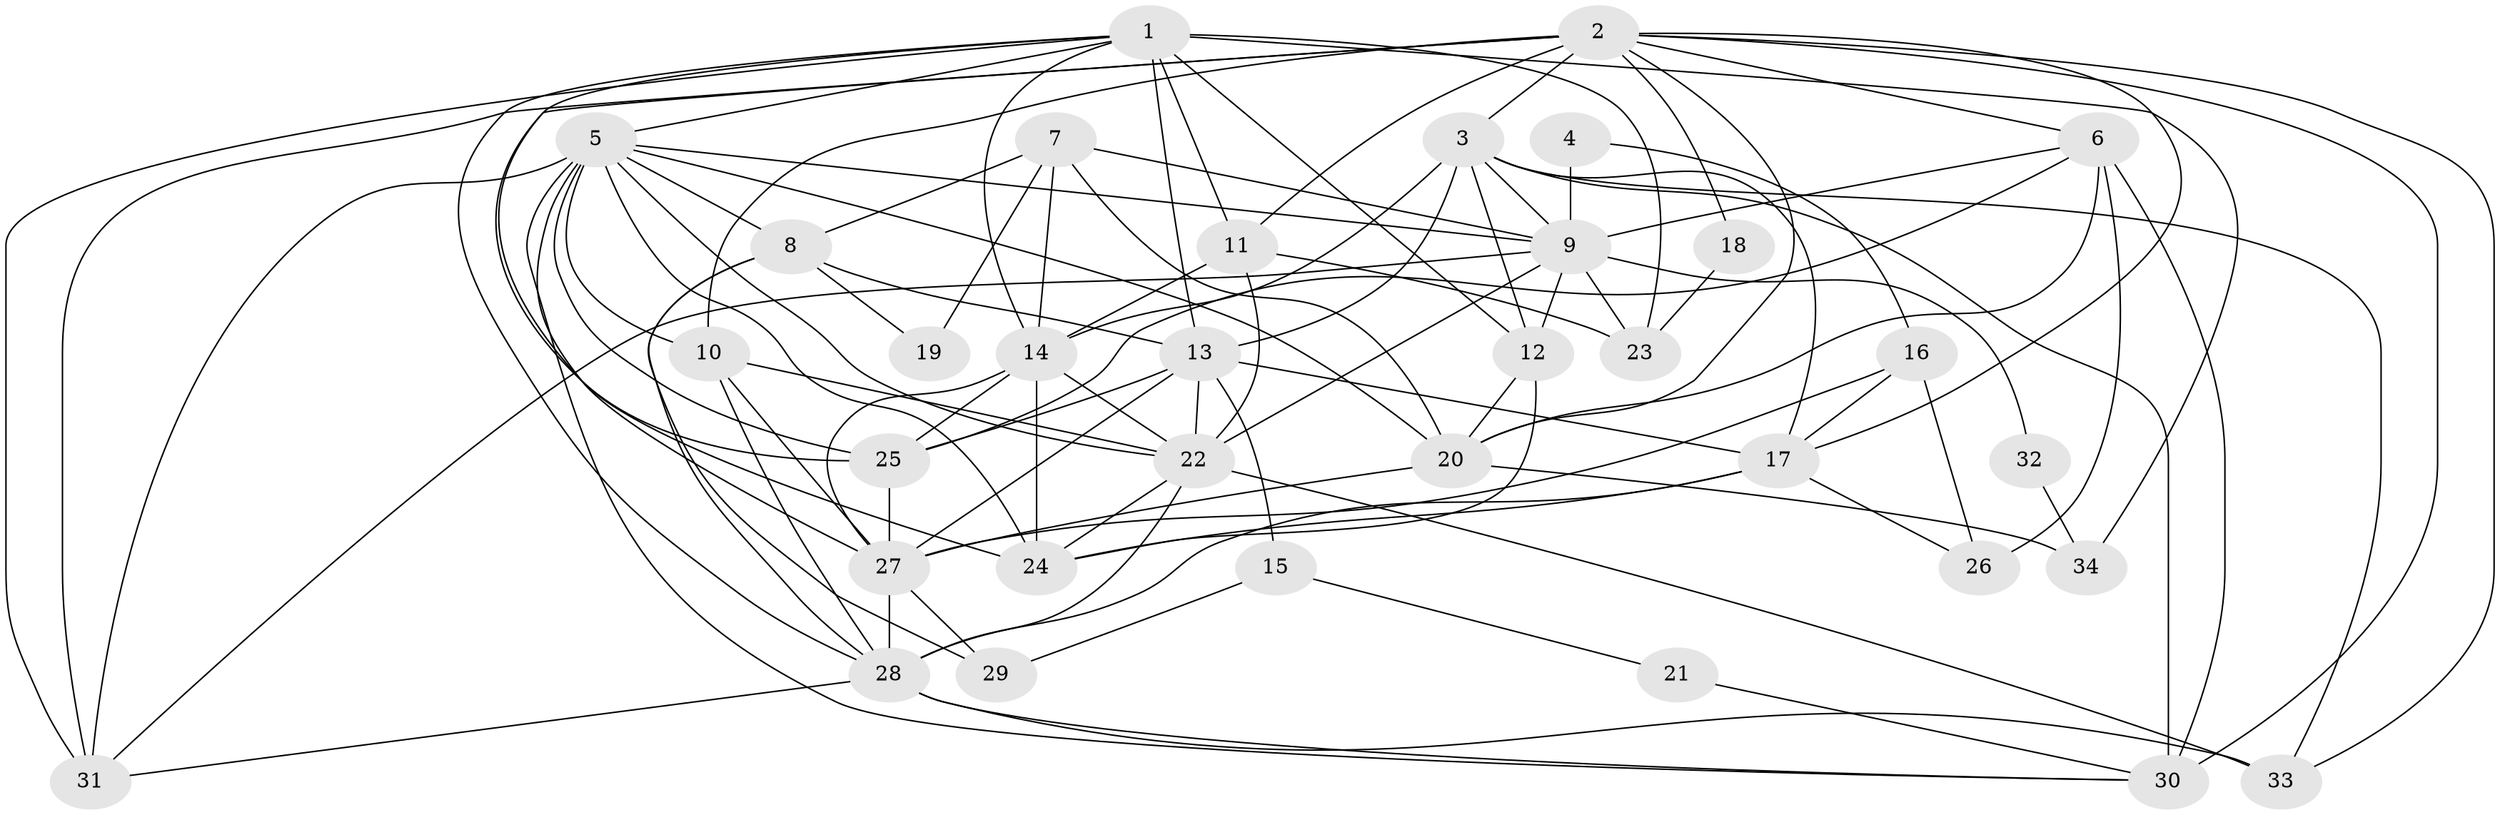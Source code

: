 // original degree distribution, {3: 0.2857142857142857, 5: 0.15476190476190477, 2: 0.10714285714285714, 7: 0.03571428571428571, 6: 0.07142857142857142, 4: 0.32142857142857145, 8: 0.023809523809523808}
// Generated by graph-tools (version 1.1) at 2025/50/03/04/25 22:50:55]
// undirected, 34 vertices, 98 edges
graph export_dot {
  node [color=gray90,style=filled];
  1;
  2;
  3;
  4;
  5;
  6;
  7;
  8;
  9;
  10;
  11;
  12;
  13;
  14;
  15;
  16;
  17;
  18;
  19;
  20;
  21;
  22;
  23;
  24;
  25;
  26;
  27;
  28;
  29;
  30;
  31;
  32;
  33;
  34;
  1 -- 5 [weight=1.0];
  1 -- 11 [weight=1.0];
  1 -- 12 [weight=1.0];
  1 -- 13 [weight=1.0];
  1 -- 14 [weight=1.0];
  1 -- 23 [weight=2.0];
  1 -- 24 [weight=1.0];
  1 -- 28 [weight=1.0];
  1 -- 31 [weight=1.0];
  1 -- 34 [weight=1.0];
  2 -- 3 [weight=1.0];
  2 -- 6 [weight=1.0];
  2 -- 10 [weight=1.0];
  2 -- 11 [weight=1.0];
  2 -- 17 [weight=1.0];
  2 -- 18 [weight=1.0];
  2 -- 20 [weight=1.0];
  2 -- 25 [weight=1.0];
  2 -- 30 [weight=1.0];
  2 -- 31 [weight=2.0];
  2 -- 33 [weight=1.0];
  3 -- 9 [weight=1.0];
  3 -- 12 [weight=2.0];
  3 -- 13 [weight=1.0];
  3 -- 14 [weight=1.0];
  3 -- 17 [weight=1.0];
  3 -- 30 [weight=1.0];
  3 -- 33 [weight=1.0];
  4 -- 9 [weight=1.0];
  4 -- 16 [weight=1.0];
  5 -- 8 [weight=1.0];
  5 -- 9 [weight=2.0];
  5 -- 10 [weight=1.0];
  5 -- 20 [weight=1.0];
  5 -- 22 [weight=1.0];
  5 -- 24 [weight=2.0];
  5 -- 25 [weight=1.0];
  5 -- 27 [weight=1.0];
  5 -- 30 [weight=1.0];
  5 -- 31 [weight=1.0];
  6 -- 9 [weight=1.0];
  6 -- 20 [weight=1.0];
  6 -- 25 [weight=1.0];
  6 -- 26 [weight=1.0];
  6 -- 30 [weight=2.0];
  7 -- 8 [weight=1.0];
  7 -- 9 [weight=1.0];
  7 -- 14 [weight=1.0];
  7 -- 19 [weight=2.0];
  7 -- 20 [weight=1.0];
  8 -- 13 [weight=1.0];
  8 -- 19 [weight=1.0];
  8 -- 28 [weight=1.0];
  8 -- 29 [weight=1.0];
  9 -- 12 [weight=2.0];
  9 -- 22 [weight=3.0];
  9 -- 23 [weight=1.0];
  9 -- 31 [weight=1.0];
  9 -- 32 [weight=1.0];
  10 -- 22 [weight=1.0];
  10 -- 27 [weight=2.0];
  10 -- 28 [weight=1.0];
  11 -- 14 [weight=1.0];
  11 -- 22 [weight=1.0];
  11 -- 23 [weight=1.0];
  12 -- 20 [weight=1.0];
  12 -- 24 [weight=1.0];
  13 -- 15 [weight=1.0];
  13 -- 17 [weight=1.0];
  13 -- 22 [weight=1.0];
  13 -- 25 [weight=1.0];
  13 -- 27 [weight=1.0];
  14 -- 22 [weight=1.0];
  14 -- 24 [weight=2.0];
  14 -- 25 [weight=1.0];
  14 -- 27 [weight=1.0];
  15 -- 21 [weight=1.0];
  15 -- 29 [weight=1.0];
  16 -- 17 [weight=1.0];
  16 -- 26 [weight=1.0];
  16 -- 27 [weight=1.0];
  17 -- 24 [weight=1.0];
  17 -- 26 [weight=1.0];
  17 -- 28 [weight=1.0];
  18 -- 23 [weight=1.0];
  20 -- 27 [weight=1.0];
  20 -- 34 [weight=1.0];
  21 -- 30 [weight=1.0];
  22 -- 24 [weight=1.0];
  22 -- 28 [weight=1.0];
  22 -- 33 [weight=1.0];
  25 -- 27 [weight=1.0];
  27 -- 28 [weight=1.0];
  27 -- 29 [weight=1.0];
  28 -- 30 [weight=1.0];
  28 -- 31 [weight=1.0];
  28 -- 33 [weight=2.0];
  32 -- 34 [weight=1.0];
}
